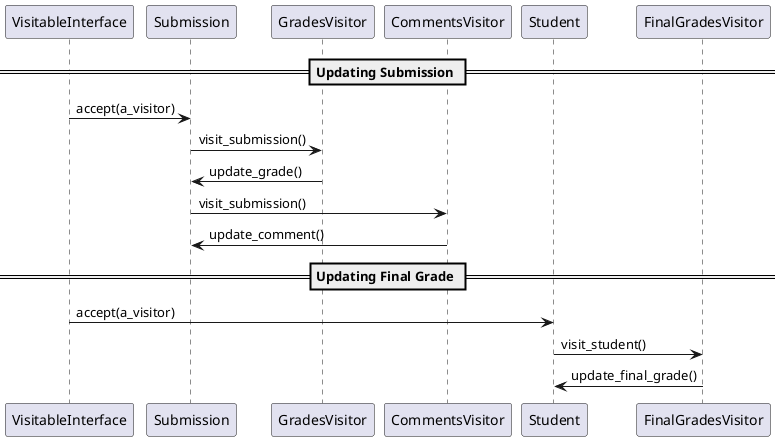 @startuml
participant VisitableInterface
participant Submission
participant GradesVisitor
participant CommentsVisitor
participant Student
participant FinalGradesVisitor

== Updating Submission ==
VisitableInterface->Submission:accept(a_visitor)
Submission->GradesVisitor:visit_submission()
GradesVisitor->Submission:update_grade()
Submission->CommentsVisitor:visit_submission()
CommentsVisitor->Submission:update_comment()

== Updating Final Grade ==
VisitableInterface->Student:accept(a_visitor)
Student->FinalGradesVisitor:visit_student()
FinalGradesVisitor->Student:update_final_grade()
@enduml


